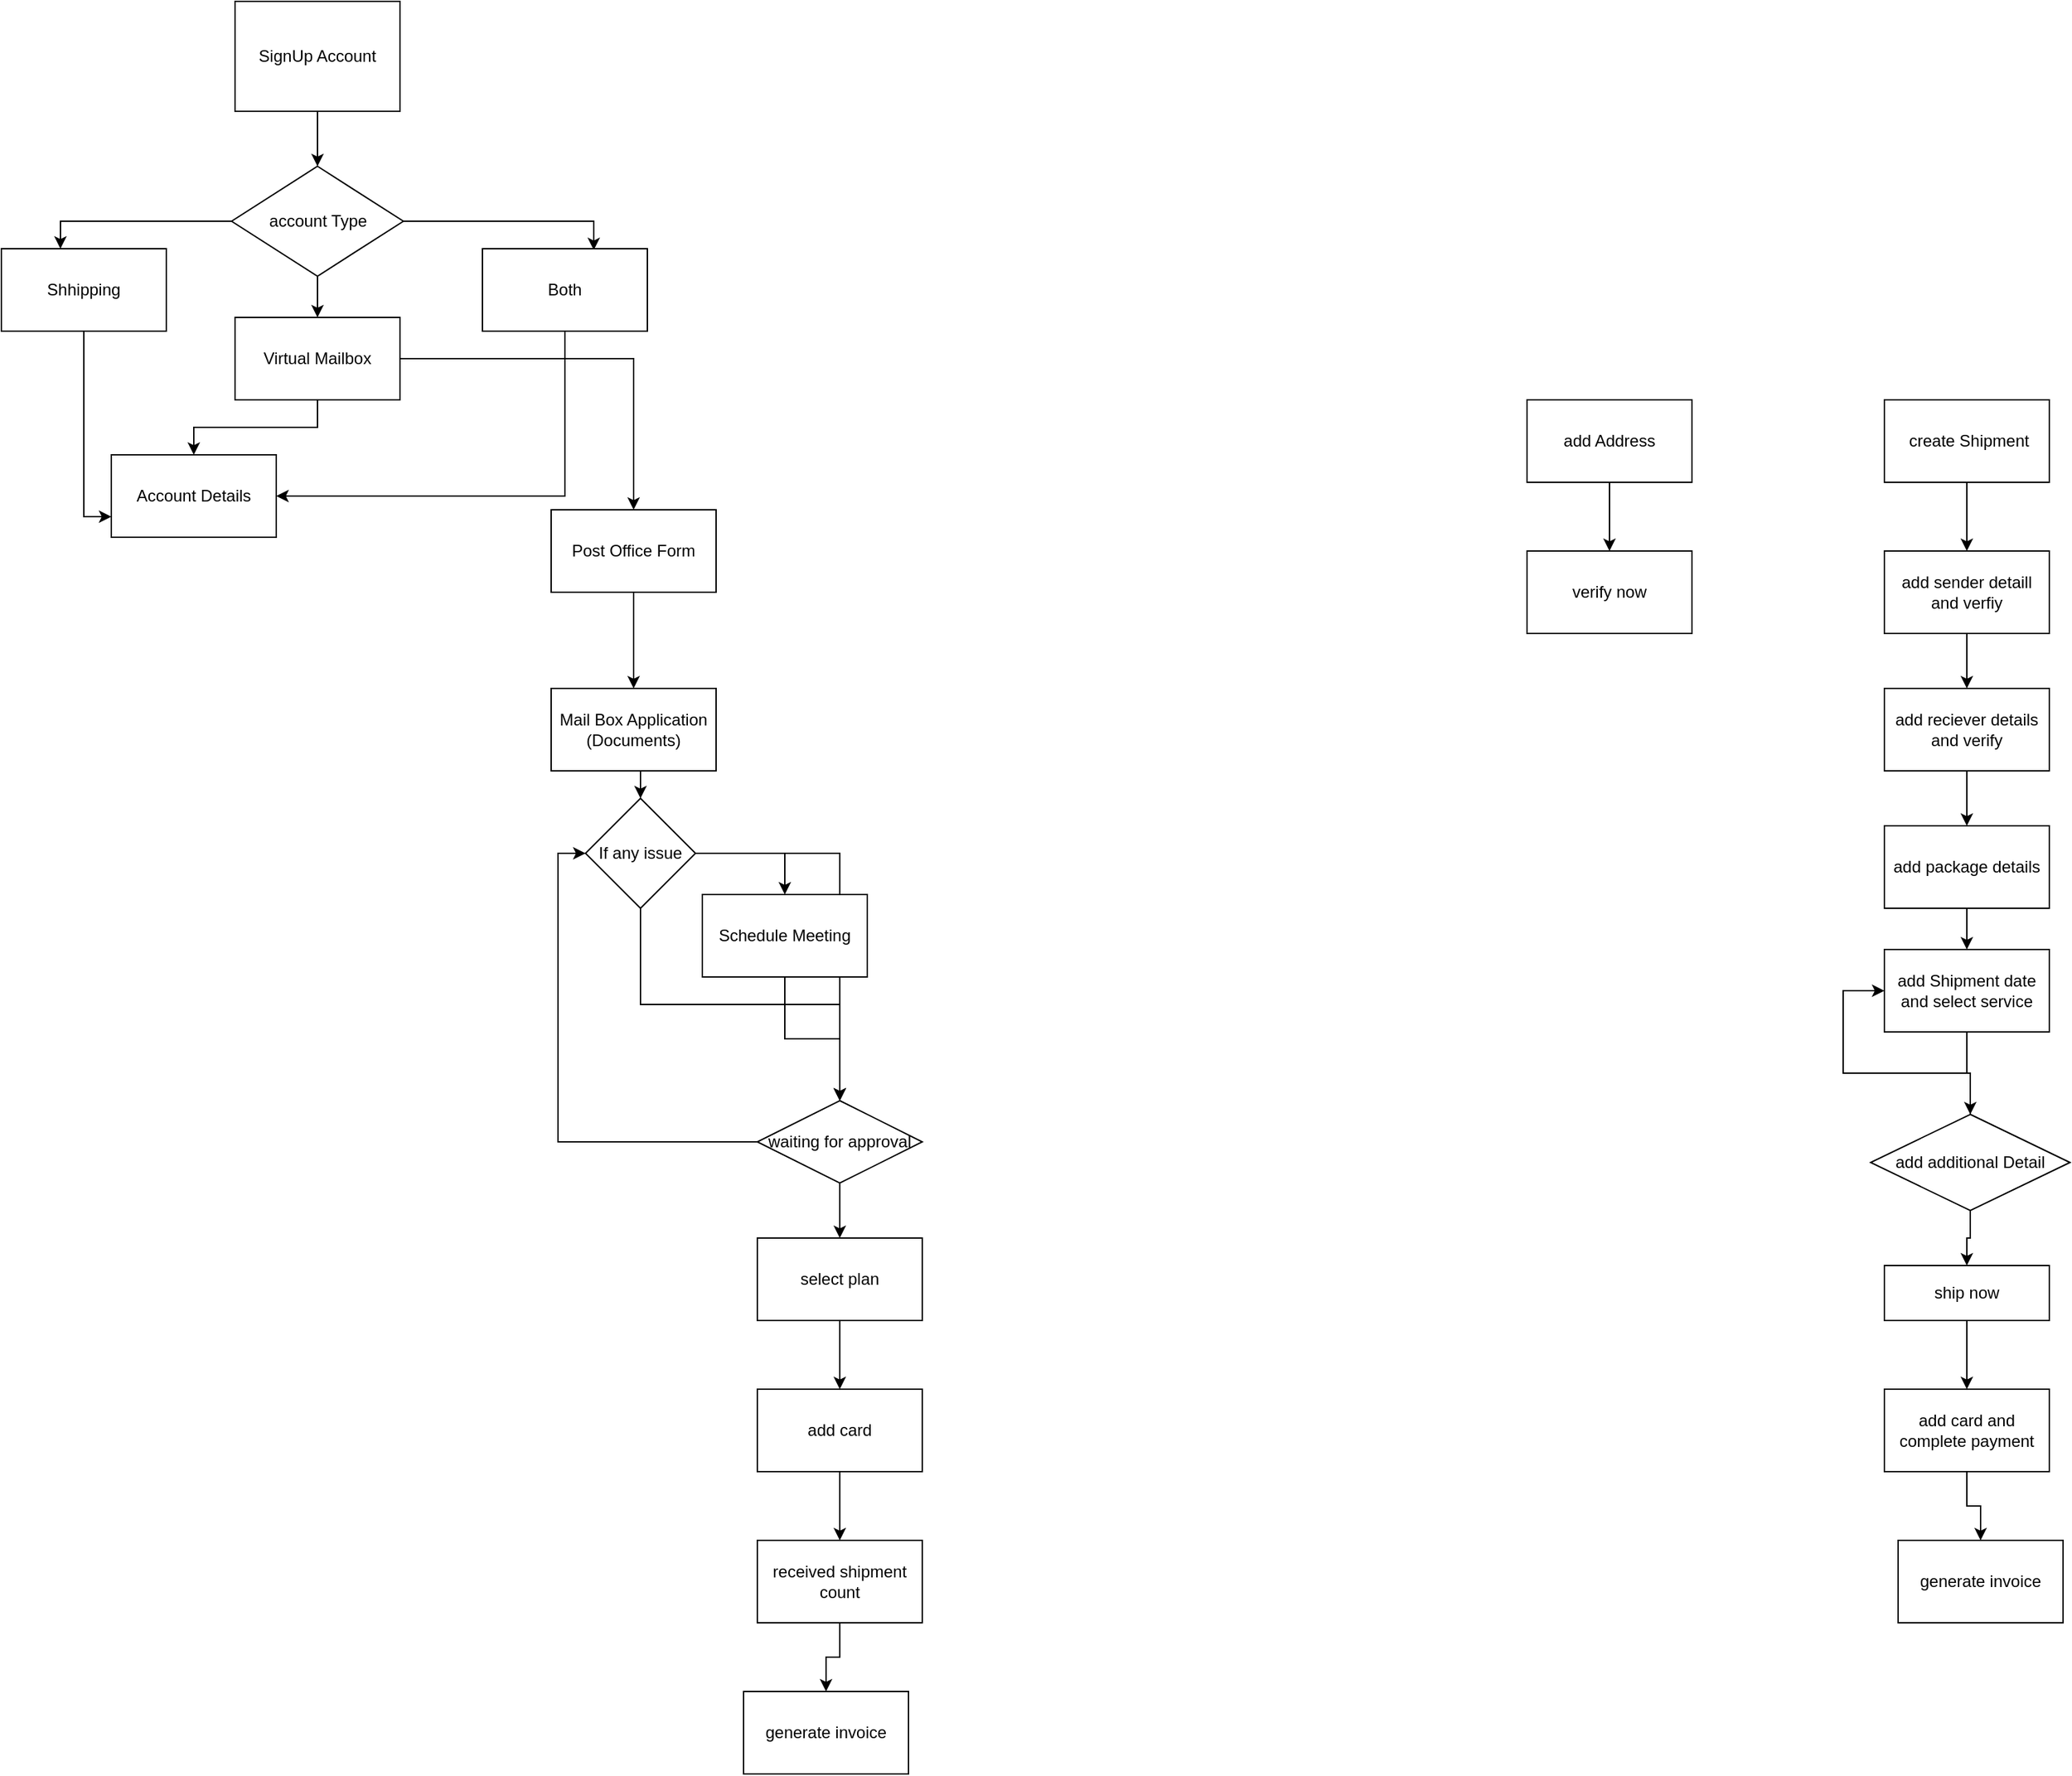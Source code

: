<mxfile version="20.7.4" type="github">
  <diagram id="sW-k5IwQaTGZ5rN8S6sj" name="Page-1">
    <mxGraphModel dx="1434" dy="633" grid="1" gridSize="10" guides="1" tooltips="1" connect="1" arrows="1" fold="1" page="1" pageScale="1" pageWidth="1169" pageHeight="1654" math="0" shadow="0">
      <root>
        <mxCell id="0" />
        <mxCell id="1" parent="0" />
        <mxCell id="n_x6KbK1YoN0Yti5vFHE-8" style="edgeStyle=orthogonalEdgeStyle;rounded=0;orthogonalLoop=1;jettySize=auto;html=1;exitX=0.5;exitY=1;exitDx=0;exitDy=0;entryX=0.5;entryY=0;entryDx=0;entryDy=0;" parent="1" source="n_x6KbK1YoN0Yti5vFHE-1" target="n_x6KbK1YoN0Yti5vFHE-2" edge="1">
          <mxGeometry relative="1" as="geometry" />
        </mxCell>
        <mxCell id="n_x6KbK1YoN0Yti5vFHE-1" value="SignUp Account" style="rounded=0;whiteSpace=wrap;html=1;" parent="1" vertex="1">
          <mxGeometry x="290" y="10" width="120" height="80" as="geometry" />
        </mxCell>
        <mxCell id="n_x6KbK1YoN0Yti5vFHE-12" style="edgeStyle=orthogonalEdgeStyle;rounded=0;orthogonalLoop=1;jettySize=auto;html=1;exitX=0;exitY=0.5;exitDx=0;exitDy=0;entryX=0.358;entryY=0;entryDx=0;entryDy=0;entryPerimeter=0;" parent="1" source="n_x6KbK1YoN0Yti5vFHE-2" target="n_x6KbK1YoN0Yti5vFHE-9" edge="1">
          <mxGeometry relative="1" as="geometry">
            <mxPoint x="120" y="200" as="targetPoint" />
          </mxGeometry>
        </mxCell>
        <mxCell id="n_x6KbK1YoN0Yti5vFHE-14" style="edgeStyle=orthogonalEdgeStyle;rounded=0;orthogonalLoop=1;jettySize=auto;html=1;exitX=0.5;exitY=1;exitDx=0;exitDy=0;entryX=0.5;entryY=0;entryDx=0;entryDy=0;" parent="1" source="n_x6KbK1YoN0Yti5vFHE-2" target="n_x6KbK1YoN0Yti5vFHE-10" edge="1">
          <mxGeometry relative="1" as="geometry" />
        </mxCell>
        <mxCell id="n_x6KbK1YoN0Yti5vFHE-15" style="edgeStyle=orthogonalEdgeStyle;rounded=0;orthogonalLoop=1;jettySize=auto;html=1;exitX=1;exitY=0.5;exitDx=0;exitDy=0;entryX=0.675;entryY=0.017;entryDx=0;entryDy=0;entryPerimeter=0;" parent="1" source="n_x6KbK1YoN0Yti5vFHE-2" target="n_x6KbK1YoN0Yti5vFHE-11" edge="1">
          <mxGeometry relative="1" as="geometry" />
        </mxCell>
        <mxCell id="n_x6KbK1YoN0Yti5vFHE-2" value="account Type&lt;br&gt;" style="rhombus;whiteSpace=wrap;html=1;" parent="1" vertex="1">
          <mxGeometry x="287.5" y="130" width="125" height="80" as="geometry" />
        </mxCell>
        <mxCell id="n_x6KbK1YoN0Yti5vFHE-18" style="edgeStyle=orthogonalEdgeStyle;rounded=0;orthogonalLoop=1;jettySize=auto;html=1;entryX=0;entryY=0.75;entryDx=0;entryDy=0;" parent="1" source="n_x6KbK1YoN0Yti5vFHE-9" target="n_x6KbK1YoN0Yti5vFHE-17" edge="1">
          <mxGeometry relative="1" as="geometry" />
        </mxCell>
        <mxCell id="n_x6KbK1YoN0Yti5vFHE-9" value="Shhipping" style="rounded=0;whiteSpace=wrap;html=1;" parent="1" vertex="1">
          <mxGeometry x="120" y="190" width="120" height="60" as="geometry" />
        </mxCell>
        <mxCell id="n_x6KbK1YoN0Yti5vFHE-19" style="edgeStyle=orthogonalEdgeStyle;rounded=0;orthogonalLoop=1;jettySize=auto;html=1;exitX=0.5;exitY=1;exitDx=0;exitDy=0;entryX=0.5;entryY=0;entryDx=0;entryDy=0;" parent="1" source="n_x6KbK1YoN0Yti5vFHE-10" target="n_x6KbK1YoN0Yti5vFHE-17" edge="1">
          <mxGeometry relative="1" as="geometry" />
        </mxCell>
        <mxCell id="cfl4rptSdVp8EchHqUEe-3" style="edgeStyle=orthogonalEdgeStyle;rounded=0;orthogonalLoop=1;jettySize=auto;html=1;" parent="1" source="n_x6KbK1YoN0Yti5vFHE-10" target="cfl4rptSdVp8EchHqUEe-1" edge="1">
          <mxGeometry relative="1" as="geometry" />
        </mxCell>
        <mxCell id="n_x6KbK1YoN0Yti5vFHE-10" value="Virtual Mailbox" style="rounded=0;whiteSpace=wrap;html=1;" parent="1" vertex="1">
          <mxGeometry x="290" y="240" width="120" height="60" as="geometry" />
        </mxCell>
        <mxCell id="n_x6KbK1YoN0Yti5vFHE-20" style="edgeStyle=orthogonalEdgeStyle;rounded=0;orthogonalLoop=1;jettySize=auto;html=1;exitX=0.5;exitY=1;exitDx=0;exitDy=0;entryX=1;entryY=0.5;entryDx=0;entryDy=0;" parent="1" source="n_x6KbK1YoN0Yti5vFHE-11" target="n_x6KbK1YoN0Yti5vFHE-17" edge="1">
          <mxGeometry relative="1" as="geometry" />
        </mxCell>
        <mxCell id="n_x6KbK1YoN0Yti5vFHE-11" value="Both" style="rounded=0;whiteSpace=wrap;html=1;" parent="1" vertex="1">
          <mxGeometry x="470" y="190" width="120" height="60" as="geometry" />
        </mxCell>
        <mxCell id="n_x6KbK1YoN0Yti5vFHE-17" value="Account Details" style="rounded=0;whiteSpace=wrap;html=1;" parent="1" vertex="1">
          <mxGeometry x="200" y="340" width="120" height="60" as="geometry" />
        </mxCell>
        <mxCell id="cfl4rptSdVp8EchHqUEe-7" style="edgeStyle=orthogonalEdgeStyle;rounded=0;orthogonalLoop=1;jettySize=auto;html=1;exitX=0.5;exitY=1;exitDx=0;exitDy=0;entryX=0.5;entryY=0;entryDx=0;entryDy=0;" parent="1" source="cfl4rptSdVp8EchHqUEe-1" target="cfl4rptSdVp8EchHqUEe-6" edge="1">
          <mxGeometry relative="1" as="geometry" />
        </mxCell>
        <mxCell id="cfl4rptSdVp8EchHqUEe-1" value="Post Office Form" style="rounded=0;whiteSpace=wrap;html=1;" parent="1" vertex="1">
          <mxGeometry x="520" y="380" width="120" height="60" as="geometry" />
        </mxCell>
        <mxCell id="cfl4rptSdVp8EchHqUEe-9" style="edgeStyle=orthogonalEdgeStyle;rounded=0;orthogonalLoop=1;jettySize=auto;html=1;exitX=0.5;exitY=1;exitDx=0;exitDy=0;entryX=0.5;entryY=0;entryDx=0;entryDy=0;" parent="1" source="cfl4rptSdVp8EchHqUEe-6" target="cfl4rptSdVp8EchHqUEe-8" edge="1">
          <mxGeometry relative="1" as="geometry" />
        </mxCell>
        <mxCell id="cfl4rptSdVp8EchHqUEe-6" value="Mail Box Application&lt;br&gt;(Documents)" style="rounded=0;whiteSpace=wrap;html=1;" parent="1" vertex="1">
          <mxGeometry x="520" y="510" width="120" height="60" as="geometry" />
        </mxCell>
        <mxCell id="cfl4rptSdVp8EchHqUEe-11" style="edgeStyle=orthogonalEdgeStyle;rounded=0;orthogonalLoop=1;jettySize=auto;html=1;entryX=0.5;entryY=0;entryDx=0;entryDy=0;" parent="1" source="cfl4rptSdVp8EchHqUEe-8" target="cfl4rptSdVp8EchHqUEe-10" edge="1">
          <mxGeometry relative="1" as="geometry" />
        </mxCell>
        <mxCell id="cfl4rptSdVp8EchHqUEe-13" style="edgeStyle=orthogonalEdgeStyle;rounded=0;orthogonalLoop=1;jettySize=auto;html=1;entryX=0.5;entryY=0;entryDx=0;entryDy=0;" parent="1" source="cfl4rptSdVp8EchHqUEe-8" target="cfl4rptSdVp8EchHqUEe-17" edge="1">
          <mxGeometry relative="1" as="geometry">
            <mxPoint x="560" y="750" as="targetPoint" />
          </mxGeometry>
        </mxCell>
        <mxCell id="cfl4rptSdVp8EchHqUEe-21" style="edgeStyle=orthogonalEdgeStyle;rounded=0;orthogonalLoop=1;jettySize=auto;html=1;exitX=0.5;exitY=1;exitDx=0;exitDy=0;entryX=0.5;entryY=0;entryDx=0;entryDy=0;" parent="1" source="cfl4rptSdVp8EchHqUEe-8" target="cfl4rptSdVp8EchHqUEe-17" edge="1">
          <mxGeometry relative="1" as="geometry" />
        </mxCell>
        <mxCell id="cfl4rptSdVp8EchHqUEe-8" value="If any issue" style="rhombus;whiteSpace=wrap;html=1;" parent="1" vertex="1">
          <mxGeometry x="545" y="590" width="80" height="80" as="geometry" />
        </mxCell>
        <mxCell id="cfl4rptSdVp8EchHqUEe-18" style="edgeStyle=orthogonalEdgeStyle;rounded=0;orthogonalLoop=1;jettySize=auto;html=1;exitX=0.5;exitY=1;exitDx=0;exitDy=0;" parent="1" source="cfl4rptSdVp8EchHqUEe-10" target="cfl4rptSdVp8EchHqUEe-17" edge="1">
          <mxGeometry relative="1" as="geometry" />
        </mxCell>
        <mxCell id="cfl4rptSdVp8EchHqUEe-10" value="Schedule Meeting" style="rounded=0;whiteSpace=wrap;html=1;" parent="1" vertex="1">
          <mxGeometry x="630" y="660" width="120" height="60" as="geometry" />
        </mxCell>
        <mxCell id="cfl4rptSdVp8EchHqUEe-20" style="edgeStyle=orthogonalEdgeStyle;rounded=0;orthogonalLoop=1;jettySize=auto;html=1;entryX=0;entryY=0.5;entryDx=0;entryDy=0;" parent="1" source="cfl4rptSdVp8EchHqUEe-17" target="cfl4rptSdVp8EchHqUEe-8" edge="1">
          <mxGeometry relative="1" as="geometry" />
        </mxCell>
        <mxCell id="cfl4rptSdVp8EchHqUEe-23" style="edgeStyle=orthogonalEdgeStyle;rounded=0;orthogonalLoop=1;jettySize=auto;html=1;entryX=0.5;entryY=0;entryDx=0;entryDy=0;" parent="1" source="cfl4rptSdVp8EchHqUEe-17" target="cfl4rptSdVp8EchHqUEe-22" edge="1">
          <mxGeometry relative="1" as="geometry" />
        </mxCell>
        <mxCell id="cfl4rptSdVp8EchHqUEe-17" value="waiting for approval" style="rhombus;whiteSpace=wrap;html=1;" parent="1" vertex="1">
          <mxGeometry x="670" y="810" width="120" height="60" as="geometry" />
        </mxCell>
        <mxCell id="cfl4rptSdVp8EchHqUEe-25" style="edgeStyle=orthogonalEdgeStyle;rounded=0;orthogonalLoop=1;jettySize=auto;html=1;exitX=0.5;exitY=1;exitDx=0;exitDy=0;entryX=0.5;entryY=0;entryDx=0;entryDy=0;" parent="1" source="cfl4rptSdVp8EchHqUEe-22" target="cfl4rptSdVp8EchHqUEe-24" edge="1">
          <mxGeometry relative="1" as="geometry" />
        </mxCell>
        <mxCell id="cfl4rptSdVp8EchHqUEe-22" value="select plan" style="rounded=0;whiteSpace=wrap;html=1;" parent="1" vertex="1">
          <mxGeometry x="670" y="910" width="120" height="60" as="geometry" />
        </mxCell>
        <mxCell id="cfl4rptSdVp8EchHqUEe-27" style="edgeStyle=orthogonalEdgeStyle;rounded=0;orthogonalLoop=1;jettySize=auto;html=1;exitX=0.5;exitY=1;exitDx=0;exitDy=0;" parent="1" source="cfl4rptSdVp8EchHqUEe-24" target="cfl4rptSdVp8EchHqUEe-26" edge="1">
          <mxGeometry relative="1" as="geometry" />
        </mxCell>
        <mxCell id="cfl4rptSdVp8EchHqUEe-24" value="add card" style="rounded=0;whiteSpace=wrap;html=1;" parent="1" vertex="1">
          <mxGeometry x="670" y="1020" width="120" height="60" as="geometry" />
        </mxCell>
        <mxCell id="I_9H3etlu-zK3Efqb3r3-5" style="edgeStyle=orthogonalEdgeStyle;rounded=0;orthogonalLoop=1;jettySize=auto;html=1;exitX=0.5;exitY=1;exitDx=0;exitDy=0;entryX=0.5;entryY=0;entryDx=0;entryDy=0;" edge="1" parent="1" source="cfl4rptSdVp8EchHqUEe-26" target="I_9H3etlu-zK3Efqb3r3-4">
          <mxGeometry relative="1" as="geometry" />
        </mxCell>
        <mxCell id="cfl4rptSdVp8EchHqUEe-26" value="received shipment count" style="rounded=0;whiteSpace=wrap;html=1;" parent="1" vertex="1">
          <mxGeometry x="670" y="1130" width="120" height="60" as="geometry" />
        </mxCell>
        <mxCell id="cfl4rptSdVp8EchHqUEe-30" style="edgeStyle=orthogonalEdgeStyle;rounded=0;orthogonalLoop=1;jettySize=auto;html=1;exitX=0.5;exitY=1;exitDx=0;exitDy=0;entryX=0.5;entryY=0;entryDx=0;entryDy=0;" parent="1" source="cfl4rptSdVp8EchHqUEe-28" target="cfl4rptSdVp8EchHqUEe-29" edge="1">
          <mxGeometry relative="1" as="geometry" />
        </mxCell>
        <mxCell id="cfl4rptSdVp8EchHqUEe-28" value="&amp;nbsp;create Shipment&lt;br&gt;" style="rounded=0;whiteSpace=wrap;html=1;" parent="1" vertex="1">
          <mxGeometry x="1490" y="300" width="120" height="60" as="geometry" />
        </mxCell>
        <mxCell id="cfl4rptSdVp8EchHqUEe-32" style="edgeStyle=orthogonalEdgeStyle;rounded=0;orthogonalLoop=1;jettySize=auto;html=1;exitX=0.5;exitY=1;exitDx=0;exitDy=0;" parent="1" source="cfl4rptSdVp8EchHqUEe-29" target="cfl4rptSdVp8EchHqUEe-31" edge="1">
          <mxGeometry relative="1" as="geometry" />
        </mxCell>
        <mxCell id="cfl4rptSdVp8EchHqUEe-29" value="add sender detaill and verfiy" style="rounded=0;whiteSpace=wrap;html=1;" parent="1" vertex="1">
          <mxGeometry x="1490" y="410" width="120" height="60" as="geometry" />
        </mxCell>
        <mxCell id="cfl4rptSdVp8EchHqUEe-35" style="edgeStyle=orthogonalEdgeStyle;rounded=0;orthogonalLoop=1;jettySize=auto;html=1;exitX=0.5;exitY=1;exitDx=0;exitDy=0;entryX=0.5;entryY=0;entryDx=0;entryDy=0;" parent="1" source="cfl4rptSdVp8EchHqUEe-31" target="cfl4rptSdVp8EchHqUEe-34" edge="1">
          <mxGeometry relative="1" as="geometry" />
        </mxCell>
        <mxCell id="cfl4rptSdVp8EchHqUEe-31" value="add reciever details and verify" style="rounded=0;whiteSpace=wrap;html=1;" parent="1" vertex="1">
          <mxGeometry x="1490" y="510" width="120" height="60" as="geometry" />
        </mxCell>
        <mxCell id="cfl4rptSdVp8EchHqUEe-38" style="edgeStyle=orthogonalEdgeStyle;rounded=0;orthogonalLoop=1;jettySize=auto;html=1;exitX=0.5;exitY=1;exitDx=0;exitDy=0;" parent="1" source="cfl4rptSdVp8EchHqUEe-34" target="cfl4rptSdVp8EchHqUEe-37" edge="1">
          <mxGeometry relative="1" as="geometry" />
        </mxCell>
        <mxCell id="cfl4rptSdVp8EchHqUEe-34" value="add package details" style="rounded=0;whiteSpace=wrap;html=1;" parent="1" vertex="1">
          <mxGeometry x="1490" y="610" width="120" height="60" as="geometry" />
        </mxCell>
        <mxCell id="cfl4rptSdVp8EchHqUEe-41" style="edgeStyle=orthogonalEdgeStyle;rounded=0;orthogonalLoop=1;jettySize=auto;html=1;exitX=0.5;exitY=1;exitDx=0;exitDy=0;entryX=0.5;entryY=0;entryDx=0;entryDy=0;" parent="1" source="cfl4rptSdVp8EchHqUEe-37" target="cfl4rptSdVp8EchHqUEe-40" edge="1">
          <mxGeometry relative="1" as="geometry" />
        </mxCell>
        <mxCell id="cfl4rptSdVp8EchHqUEe-37" value="add Shipment date and select service" style="rounded=0;whiteSpace=wrap;html=1;" parent="1" vertex="1">
          <mxGeometry x="1490" y="700" width="120" height="60" as="geometry" />
        </mxCell>
        <mxCell id="cfl4rptSdVp8EchHqUEe-43" style="edgeStyle=orthogonalEdgeStyle;rounded=0;orthogonalLoop=1;jettySize=auto;html=1;entryX=0;entryY=0.5;entryDx=0;entryDy=0;" parent="1" source="cfl4rptSdVp8EchHqUEe-40" target="cfl4rptSdVp8EchHqUEe-37" edge="1">
          <mxGeometry relative="1" as="geometry" />
        </mxCell>
        <mxCell id="cfl4rptSdVp8EchHqUEe-47" style="edgeStyle=orthogonalEdgeStyle;rounded=0;orthogonalLoop=1;jettySize=auto;html=1;" parent="1" source="cfl4rptSdVp8EchHqUEe-40" target="cfl4rptSdVp8EchHqUEe-45" edge="1">
          <mxGeometry relative="1" as="geometry" />
        </mxCell>
        <mxCell id="cfl4rptSdVp8EchHqUEe-40" value="add additional Detail" style="rhombus;whiteSpace=wrap;html=1;" parent="1" vertex="1">
          <mxGeometry x="1480" y="820" width="145" height="70" as="geometry" />
        </mxCell>
        <mxCell id="I_9H3etlu-zK3Efqb3r3-1" style="edgeStyle=orthogonalEdgeStyle;rounded=0;orthogonalLoop=1;jettySize=auto;html=1;entryX=0.5;entryY=0;entryDx=0;entryDy=0;" edge="1" parent="1" source="cfl4rptSdVp8EchHqUEe-45" target="cfl4rptSdVp8EchHqUEe-48">
          <mxGeometry relative="1" as="geometry" />
        </mxCell>
        <mxCell id="cfl4rptSdVp8EchHqUEe-45" value="ship now&lt;br&gt;" style="rounded=0;whiteSpace=wrap;html=1;" parent="1" vertex="1">
          <mxGeometry x="1490" y="930" width="120" height="40" as="geometry" />
        </mxCell>
        <mxCell id="I_9H3etlu-zK3Efqb3r3-3" style="edgeStyle=orthogonalEdgeStyle;rounded=0;orthogonalLoop=1;jettySize=auto;html=1;" edge="1" parent="1" source="cfl4rptSdVp8EchHqUEe-48" target="I_9H3etlu-zK3Efqb3r3-2">
          <mxGeometry relative="1" as="geometry" />
        </mxCell>
        <mxCell id="cfl4rptSdVp8EchHqUEe-48" value="add card and complete payment&lt;br&gt;" style="rounded=0;whiteSpace=wrap;html=1;" parent="1" vertex="1">
          <mxGeometry x="1490" y="1020" width="120" height="60" as="geometry" />
        </mxCell>
        <mxCell id="I_9H3etlu-zK3Efqb3r3-2" value="generate invoice" style="rounded=0;whiteSpace=wrap;html=1;" vertex="1" parent="1">
          <mxGeometry x="1500" y="1130" width="120" height="60" as="geometry" />
        </mxCell>
        <mxCell id="I_9H3etlu-zK3Efqb3r3-4" value="generate invoice" style="rounded=0;whiteSpace=wrap;html=1;" vertex="1" parent="1">
          <mxGeometry x="660" y="1240" width="120" height="60" as="geometry" />
        </mxCell>
        <mxCell id="I_9H3etlu-zK3Efqb3r3-6" style="edgeStyle=orthogonalEdgeStyle;rounded=0;orthogonalLoop=1;jettySize=auto;html=1;exitX=0.5;exitY=1;exitDx=0;exitDy=0;entryX=0.5;entryY=0;entryDx=0;entryDy=0;" edge="1" parent="1" source="I_9H3etlu-zK3Efqb3r3-7" target="I_9H3etlu-zK3Efqb3r3-9">
          <mxGeometry relative="1" as="geometry" />
        </mxCell>
        <mxCell id="I_9H3etlu-zK3Efqb3r3-7" value="add Address" style="rounded=0;whiteSpace=wrap;html=1;" vertex="1" parent="1">
          <mxGeometry x="1230" y="300" width="120" height="60" as="geometry" />
        </mxCell>
        <mxCell id="I_9H3etlu-zK3Efqb3r3-9" value="verify now" style="rounded=0;whiteSpace=wrap;html=1;" vertex="1" parent="1">
          <mxGeometry x="1230" y="410" width="120" height="60" as="geometry" />
        </mxCell>
      </root>
    </mxGraphModel>
  </diagram>
</mxfile>
